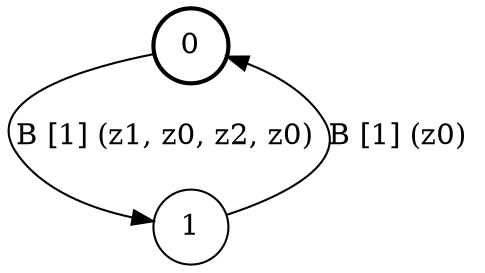 # generated file, don't try to modify
# command: dot -Tpng <filename> > tree.png
digraph Automaton {
    node [shape = circle];
    0 [style = "bold"];
    0 -> 1 [label = "B [1] (z1, z0, z2, z0) "];
    1 -> 0 [label = "B [1] (z0) "];
}

